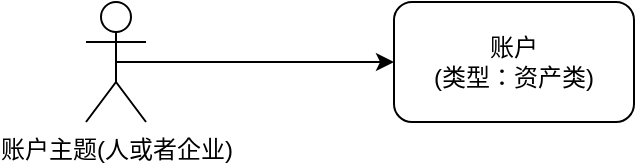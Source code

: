 <mxfile version="12.1.9" type="github" pages="1">
  <diagram id="oSZOzNcBbiMApiXRJXEg" name="Page-1">
    <mxGraphModel dx="1153" dy="547" grid="1" gridSize="10" guides="1" tooltips="1" connect="1" arrows="1" fold="1" page="1" pageScale="1" pageWidth="827" pageHeight="1169" math="0" shadow="0">
      <root>
        <mxCell id="0"/>
        <mxCell id="1" parent="0"/>
        <mxCell id="UkmADf47RZ3XQEVZXumn-3" style="edgeStyle=orthogonalEdgeStyle;rounded=0;orthogonalLoop=1;jettySize=auto;html=1;exitX=0.5;exitY=0.5;exitDx=0;exitDy=0;exitPerimeter=0;entryX=0;entryY=0.5;entryDx=0;entryDy=0;" edge="1" parent="1" source="UkmADf47RZ3XQEVZXumn-1" target="UkmADf47RZ3XQEVZXumn-2">
          <mxGeometry relative="1" as="geometry"/>
        </mxCell>
        <mxCell id="UkmADf47RZ3XQEVZXumn-1" value="账户主题(人或者企业)" style="shape=umlActor;verticalLabelPosition=bottom;labelBackgroundColor=#ffffff;verticalAlign=top;html=1;outlineConnect=0;" vertex="1" parent="1">
          <mxGeometry x="166" y="280" width="30" height="60" as="geometry"/>
        </mxCell>
        <mxCell id="UkmADf47RZ3XQEVZXumn-2" value="账户&lt;br&gt;(类型：资产类)" style="rounded=1;whiteSpace=wrap;html=1;" vertex="1" parent="1">
          <mxGeometry x="320" y="280" width="120" height="60" as="geometry"/>
        </mxCell>
      </root>
    </mxGraphModel>
  </diagram>
</mxfile>
